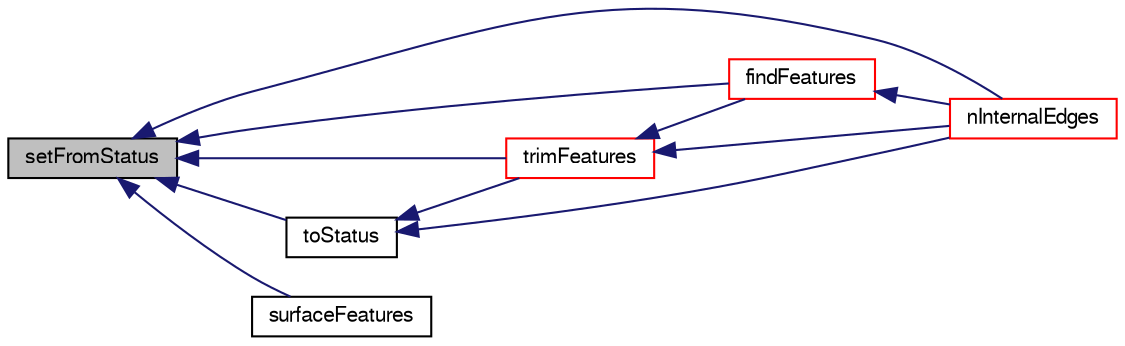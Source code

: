 digraph "setFromStatus"
{
  bgcolor="transparent";
  edge [fontname="FreeSans",fontsize="10",labelfontname="FreeSans",labelfontsize="10"];
  node [fontname="FreeSans",fontsize="10",shape=record];
  rankdir="LR";
  Node1683 [label="setFromStatus",height=0.2,width=0.4,color="black", fillcolor="grey75", style="filled", fontcolor="black"];
  Node1683 -> Node1684 [dir="back",color="midnightblue",fontsize="10",style="solid",fontname="FreeSans"];
  Node1684 [label="findFeatures",height=0.2,width=0.4,color="red",URL="$a25510.html#a104ad1549afa89b0b6ae590fda99816a",tooltip="Find feature edges using provided included angle. "];
  Node1684 -> Node1685 [dir="back",color="midnightblue",fontsize="10",style="solid",fontname="FreeSans"];
  Node1685 [label="nInternalEdges",height=0.2,width=0.4,color="red",URL="$a25510.html#ac3a114a989f593d0844725f0e2364537",tooltip="Return number of internal edges. "];
  Node1683 -> Node1685 [dir="back",color="midnightblue",fontsize="10",style="solid",fontname="FreeSans"];
  Node1683 -> Node1689 [dir="back",color="midnightblue",fontsize="10",style="solid",fontname="FreeSans"];
  Node1689 [label="surfaceFeatures",height=0.2,width=0.4,color="black",URL="$a25510.html#ad37c6263cbba065fbffe29e843e18245",tooltip="Construct from pointField and edgeList (edgeMesh) "];
  Node1683 -> Node1690 [dir="back",color="midnightblue",fontsize="10",style="solid",fontname="FreeSans"];
  Node1690 [label="toStatus",height=0.2,width=0.4,color="black",URL="$a25510.html#a903220b6d4c4eda32870588734489185",tooltip="From member feature edges to status per edge. "];
  Node1690 -> Node1685 [dir="back",color="midnightblue",fontsize="10",style="solid",fontname="FreeSans"];
  Node1690 -> Node1691 [dir="back",color="midnightblue",fontsize="10",style="solid",fontname="FreeSans"];
  Node1691 [label="trimFeatures",height=0.2,width=0.4,color="red",URL="$a25510.html#af640d0750bcc401bc012c69e60b809a8",tooltip="Delete small sets of edges. Edges are stringed up and any. "];
  Node1691 -> Node1684 [dir="back",color="midnightblue",fontsize="10",style="solid",fontname="FreeSans"];
  Node1691 -> Node1685 [dir="back",color="midnightblue",fontsize="10",style="solid",fontname="FreeSans"];
  Node1683 -> Node1691 [dir="back",color="midnightblue",fontsize="10",style="solid",fontname="FreeSans"];
}
